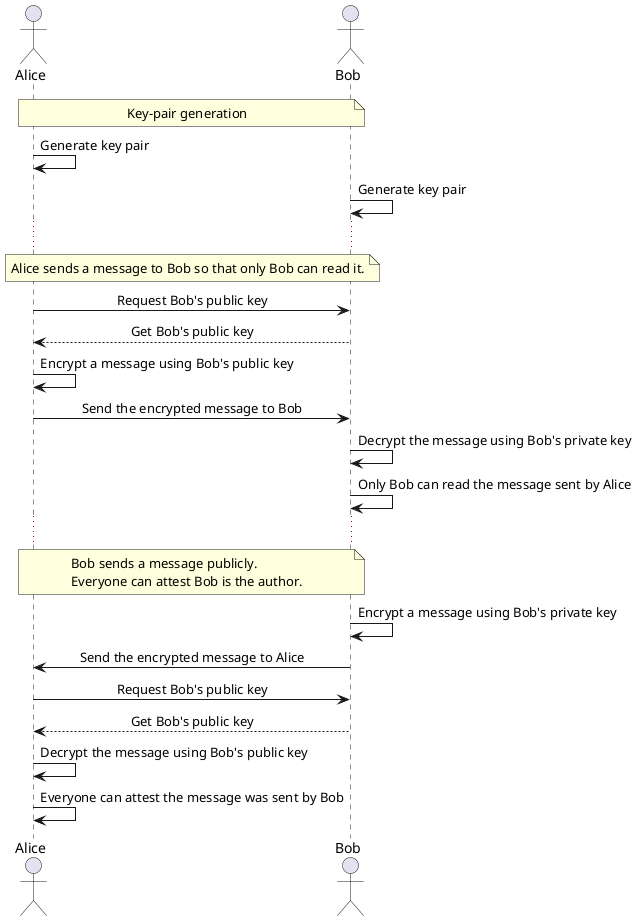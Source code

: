 @startuml a-quick-reminder-about-security
skinparam sequenceMessageAlign center

actor "Alice" as alice
actor "Bob" as bob

note over alice, bob: Key-pair generation

alice -> alice: Generate key pair
bob -> bob: Generate key pair

...

note over alice, bob: Alice sends a message to Bob so that only Bob can read it.

alice -> bob: Request Bob's public key
bob --> alice: Get Bob's public key

alice -> alice: Encrypt a message using Bob's public key
alice -> bob: Send the encrypted message to Bob

bob -> bob: Decrypt the message using Bob's private key
bob -> bob: Only Bob can read the message sent by Alice

...

note over alice, bob: Bob sends a message publicly.\nEveryone can attest Bob is the author.

bob -> bob: Encrypt a message using Bob's private key
bob -> alice: Send the encrypted message to Alice
alice -> bob: Request Bob's public key
bob --> alice: Get Bob's public key
alice -> alice: Decrypt the message using Bob's public key
alice -> alice: Everyone can attest the message was sent by Bob
@enduml
